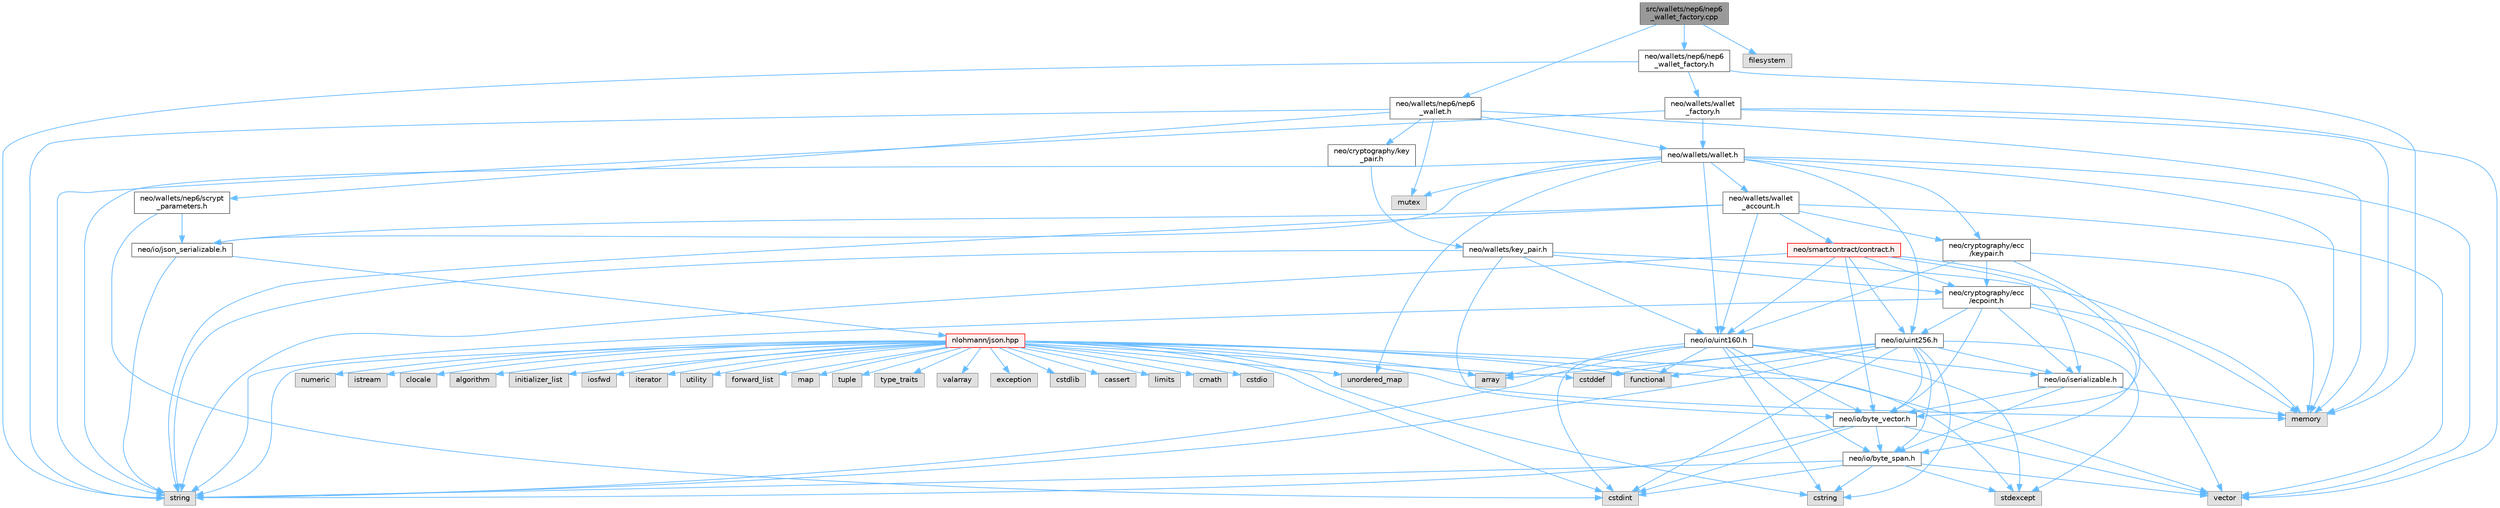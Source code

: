 digraph "src/wallets/nep6/nep6_wallet_factory.cpp"
{
 // LATEX_PDF_SIZE
  bgcolor="transparent";
  edge [fontname=Helvetica,fontsize=10,labelfontname=Helvetica,labelfontsize=10];
  node [fontname=Helvetica,fontsize=10,shape=box,height=0.2,width=0.4];
  Node1 [id="Node000001",label="src/wallets/nep6/nep6\l_wallet_factory.cpp",height=0.2,width=0.4,color="gray40", fillcolor="grey60", style="filled", fontcolor="black",tooltip=" "];
  Node1 -> Node2 [id="edge1_Node000001_Node000002",color="steelblue1",style="solid",tooltip=" "];
  Node2 [id="Node000002",label="neo/wallets/nep6/nep6\l_wallet.h",height=0.2,width=0.4,color="grey40", fillcolor="white", style="filled",URL="$nep6__wallet_8h.html",tooltip=" "];
  Node2 -> Node3 [id="edge2_Node000002_Node000003",color="steelblue1",style="solid",tooltip=" "];
  Node3 [id="Node000003",label="neo/cryptography/key\l_pair.h",height=0.2,width=0.4,color="grey40", fillcolor="white", style="filled",URL="$cryptography_2key__pair_8h.html",tooltip=" "];
  Node3 -> Node4 [id="edge3_Node000003_Node000004",color="steelblue1",style="solid",tooltip=" "];
  Node4 [id="Node000004",label="neo/wallets/key_pair.h",height=0.2,width=0.4,color="grey40", fillcolor="white", style="filled",URL="$wallets_2key__pair_8h.html",tooltip=" "];
  Node4 -> Node5 [id="edge4_Node000004_Node000005",color="steelblue1",style="solid",tooltip=" "];
  Node5 [id="Node000005",label="neo/cryptography/ecc\l/ecpoint.h",height=0.2,width=0.4,color="grey40", fillcolor="white", style="filled",URL="$ecpoint_8h.html",tooltip=" "];
  Node5 -> Node6 [id="edge5_Node000005_Node000006",color="steelblue1",style="solid",tooltip=" "];
  Node6 [id="Node000006",label="neo/io/byte_span.h",height=0.2,width=0.4,color="grey40", fillcolor="white", style="filled",URL="$io_2byte__span_8h.html",tooltip=" "];
  Node6 -> Node7 [id="edge6_Node000006_Node000007",color="steelblue1",style="solid",tooltip=" "];
  Node7 [id="Node000007",label="cstdint",height=0.2,width=0.4,color="grey60", fillcolor="#E0E0E0", style="filled",tooltip=" "];
  Node6 -> Node8 [id="edge7_Node000006_Node000008",color="steelblue1",style="solid",tooltip=" "];
  Node8 [id="Node000008",label="cstring",height=0.2,width=0.4,color="grey60", fillcolor="#E0E0E0", style="filled",tooltip=" "];
  Node6 -> Node9 [id="edge8_Node000006_Node000009",color="steelblue1",style="solid",tooltip=" "];
  Node9 [id="Node000009",label="stdexcept",height=0.2,width=0.4,color="grey60", fillcolor="#E0E0E0", style="filled",tooltip=" "];
  Node6 -> Node10 [id="edge9_Node000006_Node000010",color="steelblue1",style="solid",tooltip=" "];
  Node10 [id="Node000010",label="string",height=0.2,width=0.4,color="grey60", fillcolor="#E0E0E0", style="filled",tooltip=" "];
  Node6 -> Node11 [id="edge10_Node000006_Node000011",color="steelblue1",style="solid",tooltip=" "];
  Node11 [id="Node000011",label="vector",height=0.2,width=0.4,color="grey60", fillcolor="#E0E0E0", style="filled",tooltip=" "];
  Node5 -> Node12 [id="edge11_Node000005_Node000012",color="steelblue1",style="solid",tooltip=" "];
  Node12 [id="Node000012",label="neo/io/byte_vector.h",height=0.2,width=0.4,color="grey40", fillcolor="white", style="filled",URL="$io_2byte__vector_8h.html",tooltip=" "];
  Node12 -> Node6 [id="edge12_Node000012_Node000006",color="steelblue1",style="solid",tooltip=" "];
  Node12 -> Node7 [id="edge13_Node000012_Node000007",color="steelblue1",style="solid",tooltip=" "];
  Node12 -> Node10 [id="edge14_Node000012_Node000010",color="steelblue1",style="solid",tooltip=" "];
  Node12 -> Node11 [id="edge15_Node000012_Node000011",color="steelblue1",style="solid",tooltip=" "];
  Node5 -> Node13 [id="edge16_Node000005_Node000013",color="steelblue1",style="solid",tooltip=" "];
  Node13 [id="Node000013",label="neo/io/iserializable.h",height=0.2,width=0.4,color="grey40", fillcolor="white", style="filled",URL="$iserializable_8h.html",tooltip=" "];
  Node13 -> Node6 [id="edge17_Node000013_Node000006",color="steelblue1",style="solid",tooltip=" "];
  Node13 -> Node12 [id="edge18_Node000013_Node000012",color="steelblue1",style="solid",tooltip=" "];
  Node13 -> Node14 [id="edge19_Node000013_Node000014",color="steelblue1",style="solid",tooltip=" "];
  Node14 [id="Node000014",label="memory",height=0.2,width=0.4,color="grey60", fillcolor="#E0E0E0", style="filled",tooltip=" "];
  Node5 -> Node15 [id="edge20_Node000005_Node000015",color="steelblue1",style="solid",tooltip=" "];
  Node15 [id="Node000015",label="neo/io/uint256.h",height=0.2,width=0.4,color="grey40", fillcolor="white", style="filled",URL="$uint256_8h.html",tooltip=" "];
  Node15 -> Node6 [id="edge21_Node000015_Node000006",color="steelblue1",style="solid",tooltip=" "];
  Node15 -> Node12 [id="edge22_Node000015_Node000012",color="steelblue1",style="solid",tooltip=" "];
  Node15 -> Node13 [id="edge23_Node000015_Node000013",color="steelblue1",style="solid",tooltip=" "];
  Node15 -> Node16 [id="edge24_Node000015_Node000016",color="steelblue1",style="solid",tooltip=" "];
  Node16 [id="Node000016",label="array",height=0.2,width=0.4,color="grey60", fillcolor="#E0E0E0", style="filled",tooltip=" "];
  Node15 -> Node17 [id="edge25_Node000015_Node000017",color="steelblue1",style="solid",tooltip=" "];
  Node17 [id="Node000017",label="cstddef",height=0.2,width=0.4,color="grey60", fillcolor="#E0E0E0", style="filled",tooltip=" "];
  Node15 -> Node7 [id="edge26_Node000015_Node000007",color="steelblue1",style="solid",tooltip=" "];
  Node15 -> Node8 [id="edge27_Node000015_Node000008",color="steelblue1",style="solid",tooltip=" "];
  Node15 -> Node18 [id="edge28_Node000015_Node000018",color="steelblue1",style="solid",tooltip=" "];
  Node18 [id="Node000018",label="functional",height=0.2,width=0.4,color="grey60", fillcolor="#E0E0E0", style="filled",tooltip=" "];
  Node15 -> Node9 [id="edge29_Node000015_Node000009",color="steelblue1",style="solid",tooltip=" "];
  Node15 -> Node10 [id="edge30_Node000015_Node000010",color="steelblue1",style="solid",tooltip=" "];
  Node5 -> Node14 [id="edge31_Node000005_Node000014",color="steelblue1",style="solid",tooltip=" "];
  Node5 -> Node10 [id="edge32_Node000005_Node000010",color="steelblue1",style="solid",tooltip=" "];
  Node4 -> Node12 [id="edge33_Node000004_Node000012",color="steelblue1",style="solid",tooltip=" "];
  Node4 -> Node19 [id="edge34_Node000004_Node000019",color="steelblue1",style="solid",tooltip=" "];
  Node19 [id="Node000019",label="neo/io/uint160.h",height=0.2,width=0.4,color="grey40", fillcolor="white", style="filled",URL="$uint160_8h.html",tooltip=" "];
  Node19 -> Node6 [id="edge35_Node000019_Node000006",color="steelblue1",style="solid",tooltip=" "];
  Node19 -> Node12 [id="edge36_Node000019_Node000012",color="steelblue1",style="solid",tooltip=" "];
  Node19 -> Node13 [id="edge37_Node000019_Node000013",color="steelblue1",style="solid",tooltip=" "];
  Node19 -> Node16 [id="edge38_Node000019_Node000016",color="steelblue1",style="solid",tooltip=" "];
  Node19 -> Node7 [id="edge39_Node000019_Node000007",color="steelblue1",style="solid",tooltip=" "];
  Node19 -> Node8 [id="edge40_Node000019_Node000008",color="steelblue1",style="solid",tooltip=" "];
  Node19 -> Node18 [id="edge41_Node000019_Node000018",color="steelblue1",style="solid",tooltip=" "];
  Node19 -> Node9 [id="edge42_Node000019_Node000009",color="steelblue1",style="solid",tooltip=" "];
  Node19 -> Node10 [id="edge43_Node000019_Node000010",color="steelblue1",style="solid",tooltip=" "];
  Node4 -> Node14 [id="edge44_Node000004_Node000014",color="steelblue1",style="solid",tooltip=" "];
  Node4 -> Node10 [id="edge45_Node000004_Node000010",color="steelblue1",style="solid",tooltip=" "];
  Node2 -> Node20 [id="edge46_Node000002_Node000020",color="steelblue1",style="solid",tooltip=" "];
  Node20 [id="Node000020",label="neo/wallets/nep6/scrypt\l_parameters.h",height=0.2,width=0.4,color="grey40", fillcolor="white", style="filled",URL="$scrypt__parameters_8h.html",tooltip=" "];
  Node20 -> Node21 [id="edge47_Node000020_Node000021",color="steelblue1",style="solid",tooltip=" "];
  Node21 [id="Node000021",label="neo/io/json_serializable.h",height=0.2,width=0.4,color="grey40", fillcolor="white", style="filled",URL="$json__serializable_8h.html",tooltip=" "];
  Node21 -> Node22 [id="edge48_Node000021_Node000022",color="steelblue1",style="solid",tooltip=" "];
  Node22 [id="Node000022",label="nlohmann/json.hpp",height=0.2,width=0.4,color="red", fillcolor="#FFF0F0", style="filled",URL="$json_8hpp.html",tooltip=" "];
  Node22 -> Node23 [id="edge49_Node000022_Node000023",color="steelblue1",style="solid",tooltip=" "];
  Node23 [id="Node000023",label="algorithm",height=0.2,width=0.4,color="grey60", fillcolor="#E0E0E0", style="filled",tooltip=" "];
  Node22 -> Node17 [id="edge50_Node000022_Node000017",color="steelblue1",style="solid",tooltip=" "];
  Node22 -> Node18 [id="edge51_Node000022_Node000018",color="steelblue1",style="solid",tooltip=" "];
  Node22 -> Node24 [id="edge52_Node000022_Node000024",color="steelblue1",style="solid",tooltip=" "];
  Node24 [id="Node000024",label="initializer_list",height=0.2,width=0.4,color="grey60", fillcolor="#E0E0E0", style="filled",tooltip=" "];
  Node22 -> Node25 [id="edge53_Node000022_Node000025",color="steelblue1",style="solid",tooltip=" "];
  Node25 [id="Node000025",label="iosfwd",height=0.2,width=0.4,color="grey60", fillcolor="#E0E0E0", style="filled",tooltip=" "];
  Node22 -> Node26 [id="edge54_Node000022_Node000026",color="steelblue1",style="solid",tooltip=" "];
  Node26 [id="Node000026",label="iterator",height=0.2,width=0.4,color="grey60", fillcolor="#E0E0E0", style="filled",tooltip=" "];
  Node22 -> Node14 [id="edge55_Node000022_Node000014",color="steelblue1",style="solid",tooltip=" "];
  Node22 -> Node10 [id="edge56_Node000022_Node000010",color="steelblue1",style="solid",tooltip=" "];
  Node22 -> Node27 [id="edge57_Node000022_Node000027",color="steelblue1",style="solid",tooltip=" "];
  Node27 [id="Node000027",label="utility",height=0.2,width=0.4,color="grey60", fillcolor="#E0E0E0", style="filled",tooltip=" "];
  Node22 -> Node11 [id="edge58_Node000022_Node000011",color="steelblue1",style="solid",tooltip=" "];
  Node22 -> Node16 [id="edge59_Node000022_Node000016",color="steelblue1",style="solid",tooltip=" "];
  Node22 -> Node28 [id="edge60_Node000022_Node000028",color="steelblue1",style="solid",tooltip=" "];
  Node28 [id="Node000028",label="forward_list",height=0.2,width=0.4,color="grey60", fillcolor="#E0E0E0", style="filled",tooltip=" "];
  Node22 -> Node29 [id="edge61_Node000022_Node000029",color="steelblue1",style="solid",tooltip=" "];
  Node29 [id="Node000029",label="map",height=0.2,width=0.4,color="grey60", fillcolor="#E0E0E0", style="filled",tooltip=" "];
  Node22 -> Node30 [id="edge62_Node000022_Node000030",color="steelblue1",style="solid",tooltip=" "];
  Node30 [id="Node000030",label="tuple",height=0.2,width=0.4,color="grey60", fillcolor="#E0E0E0", style="filled",tooltip=" "];
  Node22 -> Node31 [id="edge63_Node000022_Node000031",color="steelblue1",style="solid",tooltip=" "];
  Node31 [id="Node000031",label="type_traits",height=0.2,width=0.4,color="grey60", fillcolor="#E0E0E0", style="filled",tooltip=" "];
  Node22 -> Node32 [id="edge64_Node000022_Node000032",color="steelblue1",style="solid",tooltip=" "];
  Node32 [id="Node000032",label="unordered_map",height=0.2,width=0.4,color="grey60", fillcolor="#E0E0E0", style="filled",tooltip=" "];
  Node22 -> Node33 [id="edge65_Node000022_Node000033",color="steelblue1",style="solid",tooltip=" "];
  Node33 [id="Node000033",label="valarray",height=0.2,width=0.4,color="grey60", fillcolor="#E0E0E0", style="filled",tooltip=" "];
  Node22 -> Node34 [id="edge66_Node000022_Node000034",color="steelblue1",style="solid",tooltip=" "];
  Node34 [id="Node000034",label="exception",height=0.2,width=0.4,color="grey60", fillcolor="#E0E0E0", style="filled",tooltip=" "];
  Node22 -> Node9 [id="edge67_Node000022_Node000009",color="steelblue1",style="solid",tooltip=" "];
  Node22 -> Node7 [id="edge68_Node000022_Node000007",color="steelblue1",style="solid",tooltip=" "];
  Node22 -> Node35 [id="edge69_Node000022_Node000035",color="steelblue1",style="solid",tooltip=" "];
  Node35 [id="Node000035",label="cstdlib",height=0.2,width=0.4,color="grey60", fillcolor="#E0E0E0", style="filled",tooltip=" "];
  Node22 -> Node36 [id="edge70_Node000022_Node000036",color="steelblue1",style="solid",tooltip=" "];
  Node36 [id="Node000036",label="cassert",height=0.2,width=0.4,color="grey60", fillcolor="#E0E0E0", style="filled",tooltip=" "];
  Node22 -> Node37 [id="edge71_Node000022_Node000037",color="steelblue1",style="solid",tooltip=" "];
  Node37 [id="Node000037",label="limits",height=0.2,width=0.4,color="grey60", fillcolor="#E0E0E0", style="filled",tooltip=" "];
  Node22 -> Node8 [id="edge72_Node000022_Node000008",color="steelblue1",style="solid",tooltip=" "];
  Node22 -> Node38 [id="edge73_Node000022_Node000038",color="steelblue1",style="solid",tooltip=" "];
  Node38 [id="Node000038",label="cmath",height=0.2,width=0.4,color="grey60", fillcolor="#E0E0E0", style="filled",tooltip=" "];
  Node22 -> Node39 [id="edge74_Node000022_Node000039",color="steelblue1",style="solid",tooltip=" "];
  Node39 [id="Node000039",label="cstdio",height=0.2,width=0.4,color="grey60", fillcolor="#E0E0E0", style="filled",tooltip=" "];
  Node22 -> Node40 [id="edge75_Node000022_Node000040",color="steelblue1",style="solid",tooltip=" "];
  Node40 [id="Node000040",label="numeric",height=0.2,width=0.4,color="grey60", fillcolor="#E0E0E0", style="filled",tooltip=" "];
  Node22 -> Node41 [id="edge76_Node000022_Node000041",color="steelblue1",style="solid",tooltip=" "];
  Node41 [id="Node000041",label="istream",height=0.2,width=0.4,color="grey60", fillcolor="#E0E0E0", style="filled",tooltip=" "];
  Node22 -> Node42 [id="edge77_Node000022_Node000042",color="steelblue1",style="solid",tooltip=" "];
  Node42 [id="Node000042",label="clocale",height=0.2,width=0.4,color="grey60", fillcolor="#E0E0E0", style="filled",tooltip=" "];
  Node21 -> Node10 [id="edge78_Node000021_Node000010",color="steelblue1",style="solid",tooltip=" "];
  Node20 -> Node7 [id="edge79_Node000020_Node000007",color="steelblue1",style="solid",tooltip=" "];
  Node2 -> Node48 [id="edge80_Node000002_Node000048",color="steelblue1",style="solid",tooltip=" "];
  Node48 [id="Node000048",label="neo/wallets/wallet.h",height=0.2,width=0.4,color="grey40", fillcolor="white", style="filled",URL="$wallet_8h.html",tooltip=" "];
  Node48 -> Node49 [id="edge81_Node000048_Node000049",color="steelblue1",style="solid",tooltip=" "];
  Node49 [id="Node000049",label="neo/cryptography/ecc\l/keypair.h",height=0.2,width=0.4,color="grey40", fillcolor="white", style="filled",URL="$keypair_8h.html",tooltip=" "];
  Node49 -> Node5 [id="edge82_Node000049_Node000005",color="steelblue1",style="solid",tooltip=" "];
  Node49 -> Node12 [id="edge83_Node000049_Node000012",color="steelblue1",style="solid",tooltip=" "];
  Node49 -> Node19 [id="edge84_Node000049_Node000019",color="steelblue1",style="solid",tooltip=" "];
  Node49 -> Node14 [id="edge85_Node000049_Node000014",color="steelblue1",style="solid",tooltip=" "];
  Node48 -> Node21 [id="edge86_Node000048_Node000021",color="steelblue1",style="solid",tooltip=" "];
  Node48 -> Node19 [id="edge87_Node000048_Node000019",color="steelblue1",style="solid",tooltip=" "];
  Node48 -> Node15 [id="edge88_Node000048_Node000015",color="steelblue1",style="solid",tooltip=" "];
  Node48 -> Node50 [id="edge89_Node000048_Node000050",color="steelblue1",style="solid",tooltip=" "];
  Node50 [id="Node000050",label="neo/wallets/wallet\l_account.h",height=0.2,width=0.4,color="grey40", fillcolor="white", style="filled",URL="$wallet__account_8h.html",tooltip=" "];
  Node50 -> Node49 [id="edge90_Node000050_Node000049",color="steelblue1",style="solid",tooltip=" "];
  Node50 -> Node21 [id="edge91_Node000050_Node000021",color="steelblue1",style="solid",tooltip=" "];
  Node50 -> Node19 [id="edge92_Node000050_Node000019",color="steelblue1",style="solid",tooltip=" "];
  Node50 -> Node51 [id="edge93_Node000050_Node000051",color="steelblue1",style="solid",tooltip=" "];
  Node51 [id="Node000051",label="neo/smartcontract/contract.h",height=0.2,width=0.4,color="red", fillcolor="#FFF0F0", style="filled",URL="$contract_8h.html",tooltip=" "];
  Node51 -> Node5 [id="edge94_Node000051_Node000005",color="steelblue1",style="solid",tooltip=" "];
  Node51 -> Node12 [id="edge95_Node000051_Node000012",color="steelblue1",style="solid",tooltip=" "];
  Node51 -> Node13 [id="edge96_Node000051_Node000013",color="steelblue1",style="solid",tooltip=" "];
  Node51 -> Node19 [id="edge97_Node000051_Node000019",color="steelblue1",style="solid",tooltip=" "];
  Node51 -> Node15 [id="edge98_Node000051_Node000015",color="steelblue1",style="solid",tooltip=" "];
  Node51 -> Node10 [id="edge99_Node000051_Node000010",color="steelblue1",style="solid",tooltip=" "];
  Node51 -> Node11 [id="edge100_Node000051_Node000011",color="steelblue1",style="solid",tooltip=" "];
  Node50 -> Node10 [id="edge101_Node000050_Node000010",color="steelblue1",style="solid",tooltip=" "];
  Node50 -> Node11 [id="edge102_Node000050_Node000011",color="steelblue1",style="solid",tooltip=" "];
  Node48 -> Node14 [id="edge103_Node000048_Node000014",color="steelblue1",style="solid",tooltip=" "];
  Node48 -> Node53 [id="edge104_Node000048_Node000053",color="steelblue1",style="solid",tooltip=" "];
  Node53 [id="Node000053",label="mutex",height=0.2,width=0.4,color="grey60", fillcolor="#E0E0E0", style="filled",tooltip=" "];
  Node48 -> Node10 [id="edge105_Node000048_Node000010",color="steelblue1",style="solid",tooltip=" "];
  Node48 -> Node32 [id="edge106_Node000048_Node000032",color="steelblue1",style="solid",tooltip=" "];
  Node48 -> Node11 [id="edge107_Node000048_Node000011",color="steelblue1",style="solid",tooltip=" "];
  Node2 -> Node14 [id="edge108_Node000002_Node000014",color="steelblue1",style="solid",tooltip=" "];
  Node2 -> Node53 [id="edge109_Node000002_Node000053",color="steelblue1",style="solid",tooltip=" "];
  Node2 -> Node10 [id="edge110_Node000002_Node000010",color="steelblue1",style="solid",tooltip=" "];
  Node1 -> Node54 [id="edge111_Node000001_Node000054",color="steelblue1",style="solid",tooltip=" "];
  Node54 [id="Node000054",label="neo/wallets/nep6/nep6\l_wallet_factory.h",height=0.2,width=0.4,color="grey40", fillcolor="white", style="filled",URL="$nep6__wallet__factory_8h.html",tooltip=" "];
  Node54 -> Node55 [id="edge112_Node000054_Node000055",color="steelblue1",style="solid",tooltip=" "];
  Node55 [id="Node000055",label="neo/wallets/wallet\l_factory.h",height=0.2,width=0.4,color="grey40", fillcolor="white", style="filled",URL="$wallet__factory_8h.html",tooltip=" "];
  Node55 -> Node48 [id="edge113_Node000055_Node000048",color="steelblue1",style="solid",tooltip=" "];
  Node55 -> Node14 [id="edge114_Node000055_Node000014",color="steelblue1",style="solid",tooltip=" "];
  Node55 -> Node10 [id="edge115_Node000055_Node000010",color="steelblue1",style="solid",tooltip=" "];
  Node55 -> Node11 [id="edge116_Node000055_Node000011",color="steelblue1",style="solid",tooltip=" "];
  Node54 -> Node14 [id="edge117_Node000054_Node000014",color="steelblue1",style="solid",tooltip=" "];
  Node54 -> Node10 [id="edge118_Node000054_Node000010",color="steelblue1",style="solid",tooltip=" "];
  Node1 -> Node56 [id="edge119_Node000001_Node000056",color="steelblue1",style="solid",tooltip=" "];
  Node56 [id="Node000056",label="filesystem",height=0.2,width=0.4,color="grey60", fillcolor="#E0E0E0", style="filled",tooltip=" "];
}
